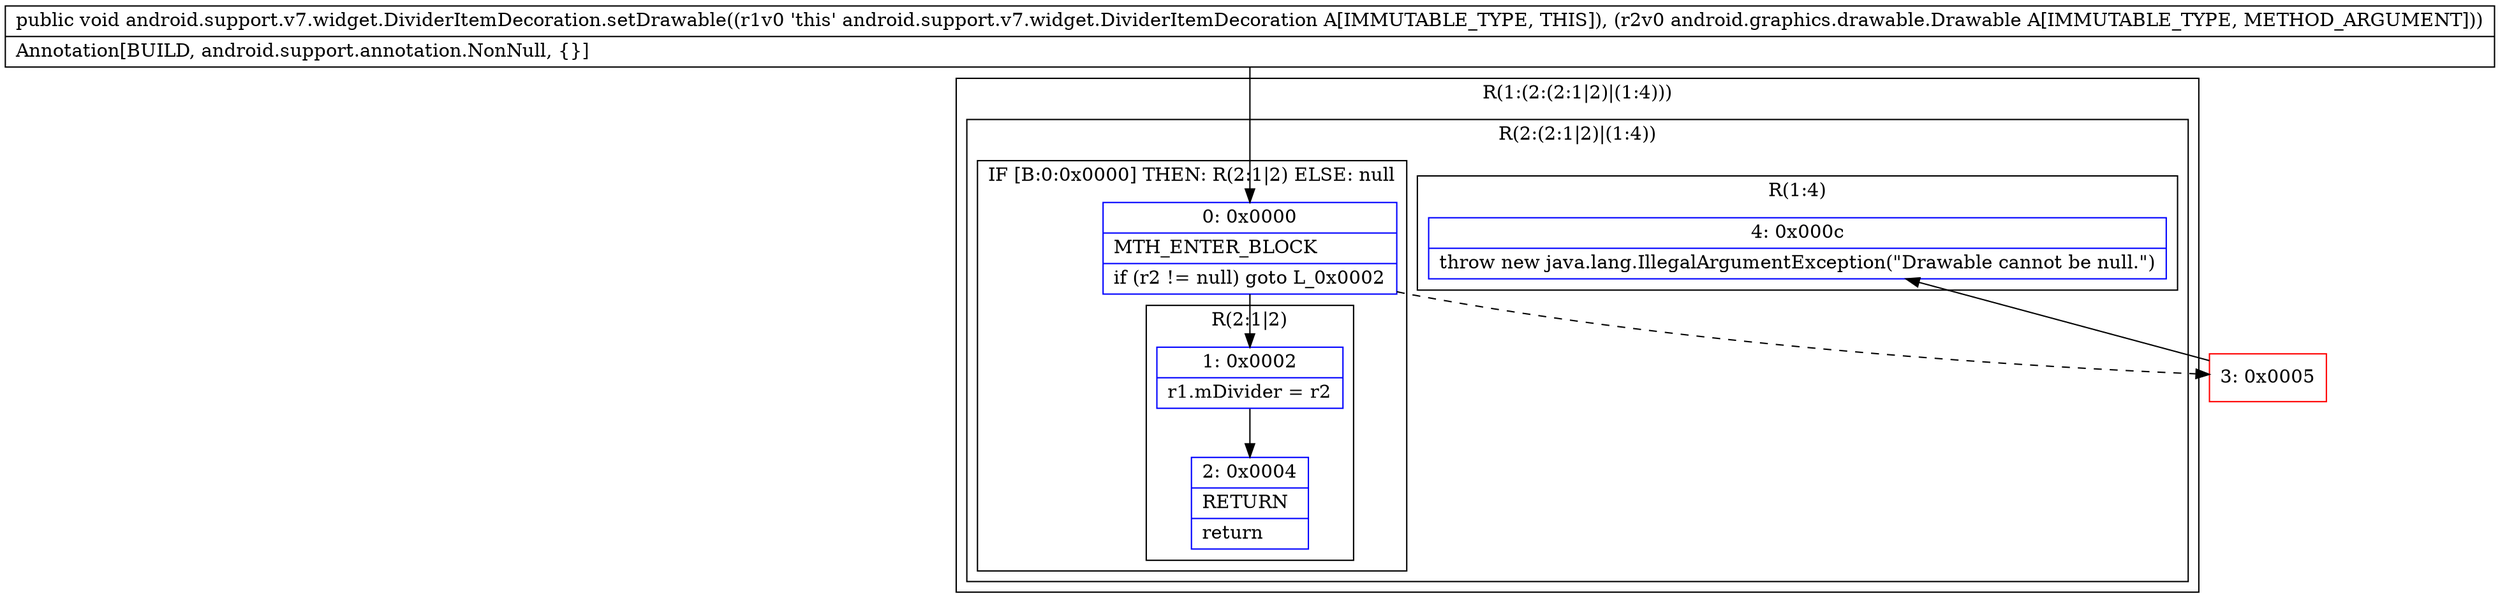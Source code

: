 digraph "CFG forandroid.support.v7.widget.DividerItemDecoration.setDrawable(Landroid\/graphics\/drawable\/Drawable;)V" {
subgraph cluster_Region_1016671141 {
label = "R(1:(2:(2:1|2)|(1:4)))";
node [shape=record,color=blue];
subgraph cluster_Region_1207749384 {
label = "R(2:(2:1|2)|(1:4))";
node [shape=record,color=blue];
subgraph cluster_IfRegion_767852363 {
label = "IF [B:0:0x0000] THEN: R(2:1|2) ELSE: null";
node [shape=record,color=blue];
Node_0 [shape=record,label="{0\:\ 0x0000|MTH_ENTER_BLOCK\l|if (r2 != null) goto L_0x0002\l}"];
subgraph cluster_Region_1663864406 {
label = "R(2:1|2)";
node [shape=record,color=blue];
Node_1 [shape=record,label="{1\:\ 0x0002|r1.mDivider = r2\l}"];
Node_2 [shape=record,label="{2\:\ 0x0004|RETURN\l|return\l}"];
}
}
subgraph cluster_Region_371021205 {
label = "R(1:4)";
node [shape=record,color=blue];
Node_4 [shape=record,label="{4\:\ 0x000c|throw new java.lang.IllegalArgumentException(\"Drawable cannot be null.\")\l}"];
}
}
}
Node_3 [shape=record,color=red,label="{3\:\ 0x0005}"];
MethodNode[shape=record,label="{public void android.support.v7.widget.DividerItemDecoration.setDrawable((r1v0 'this' android.support.v7.widget.DividerItemDecoration A[IMMUTABLE_TYPE, THIS]), (r2v0 android.graphics.drawable.Drawable A[IMMUTABLE_TYPE, METHOD_ARGUMENT]))  | Annotation[BUILD, android.support.annotation.NonNull, \{\}]\l}"];
MethodNode -> Node_0;
Node_0 -> Node_1;
Node_0 -> Node_3[style=dashed];
Node_1 -> Node_2;
Node_3 -> Node_4;
}

